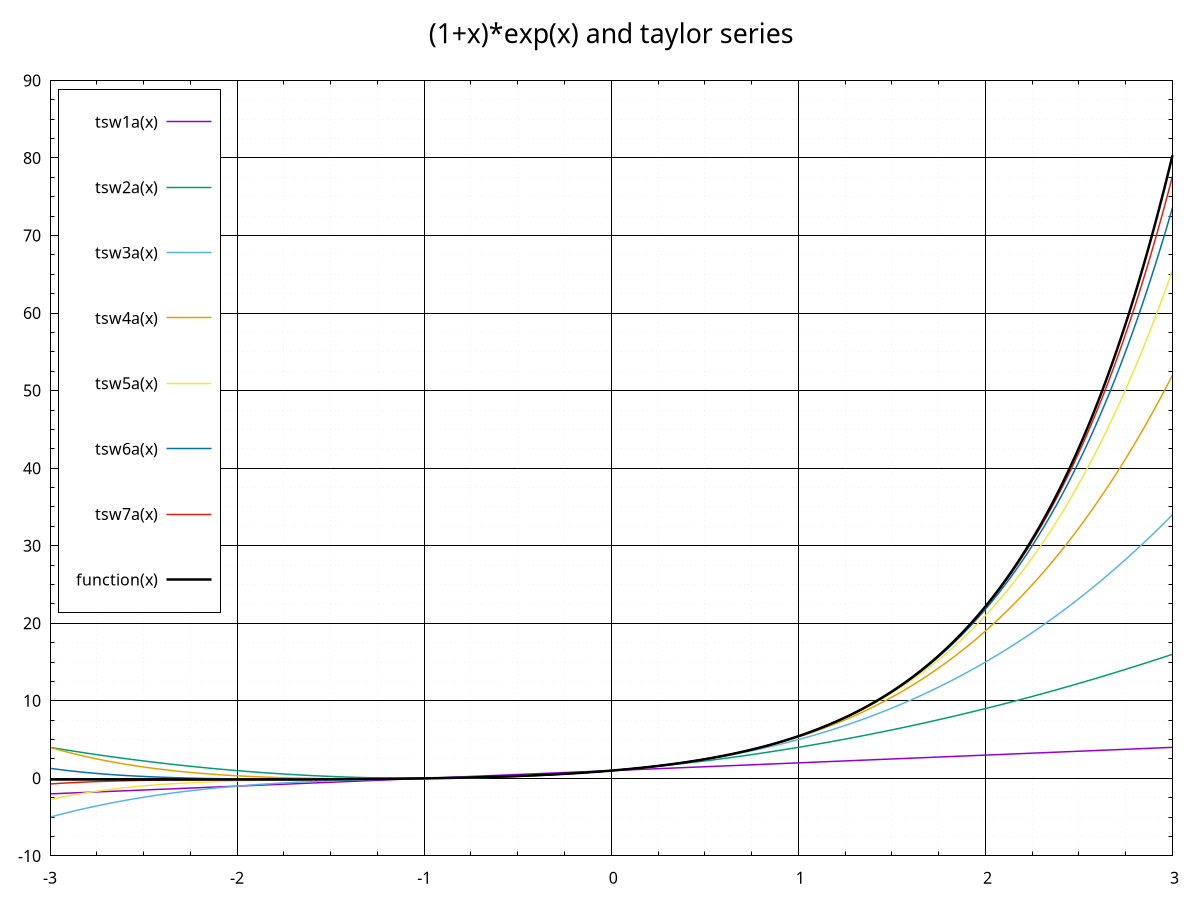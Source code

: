 set terminal png size 1200,1200
set output 'functionplot.png'

set style line 1 lt -1 lc rgb "black" lw 1
set style line 2 lt 0 lc rgb "gray" lw 0.5

set key box vertical maxcols 1 spacing 3 opaque left top
set samples 1000, 1000
set mytics 4
set mxtics 4
set grid mytics ytics ls 1, ls 2 
set grid mxtics xtics ls 1, ls 2
set title "(1+x)*exp(x) and taylor series" 
set title  font "0,20" textcolor lt -1 norotate

function(x) = (1+x)*exp(x)
tsw1a(x) = (1+x)
tsw2a(x) = tsw1a(x) + (1+x) * ((x**1)/(1))
tsw3a(x) = tsw2a(x) + (1+x) * ((x**2)/(2*1))
tsw4a(x) = tsw3a(x) + (1+x) * ((x**3)/(3*2*1))
tsw5a(x) = tsw4a(x) + (1+x) * ((x**4)/(4*3*2*1))
tsw6a(x) = tsw5a(x) + (1+x) * ((x**5)/(5*4*3*2*1))
tsw7a(x) = tsw6a(x) + (1+x) * ((x**6)/(6*5*4*3*2*1))
plot [-3:3] tsw1a(x) lw 1.5, tsw2a(x) lw 1.5, tsw3a(x) lw 1.5, tsw4a(x) lw 1.5, tsw5a(x) lw 1.5, tsw6a(x) lw 1.5, tsw7a(x) lw 1.5, function(x) lw 2.5
